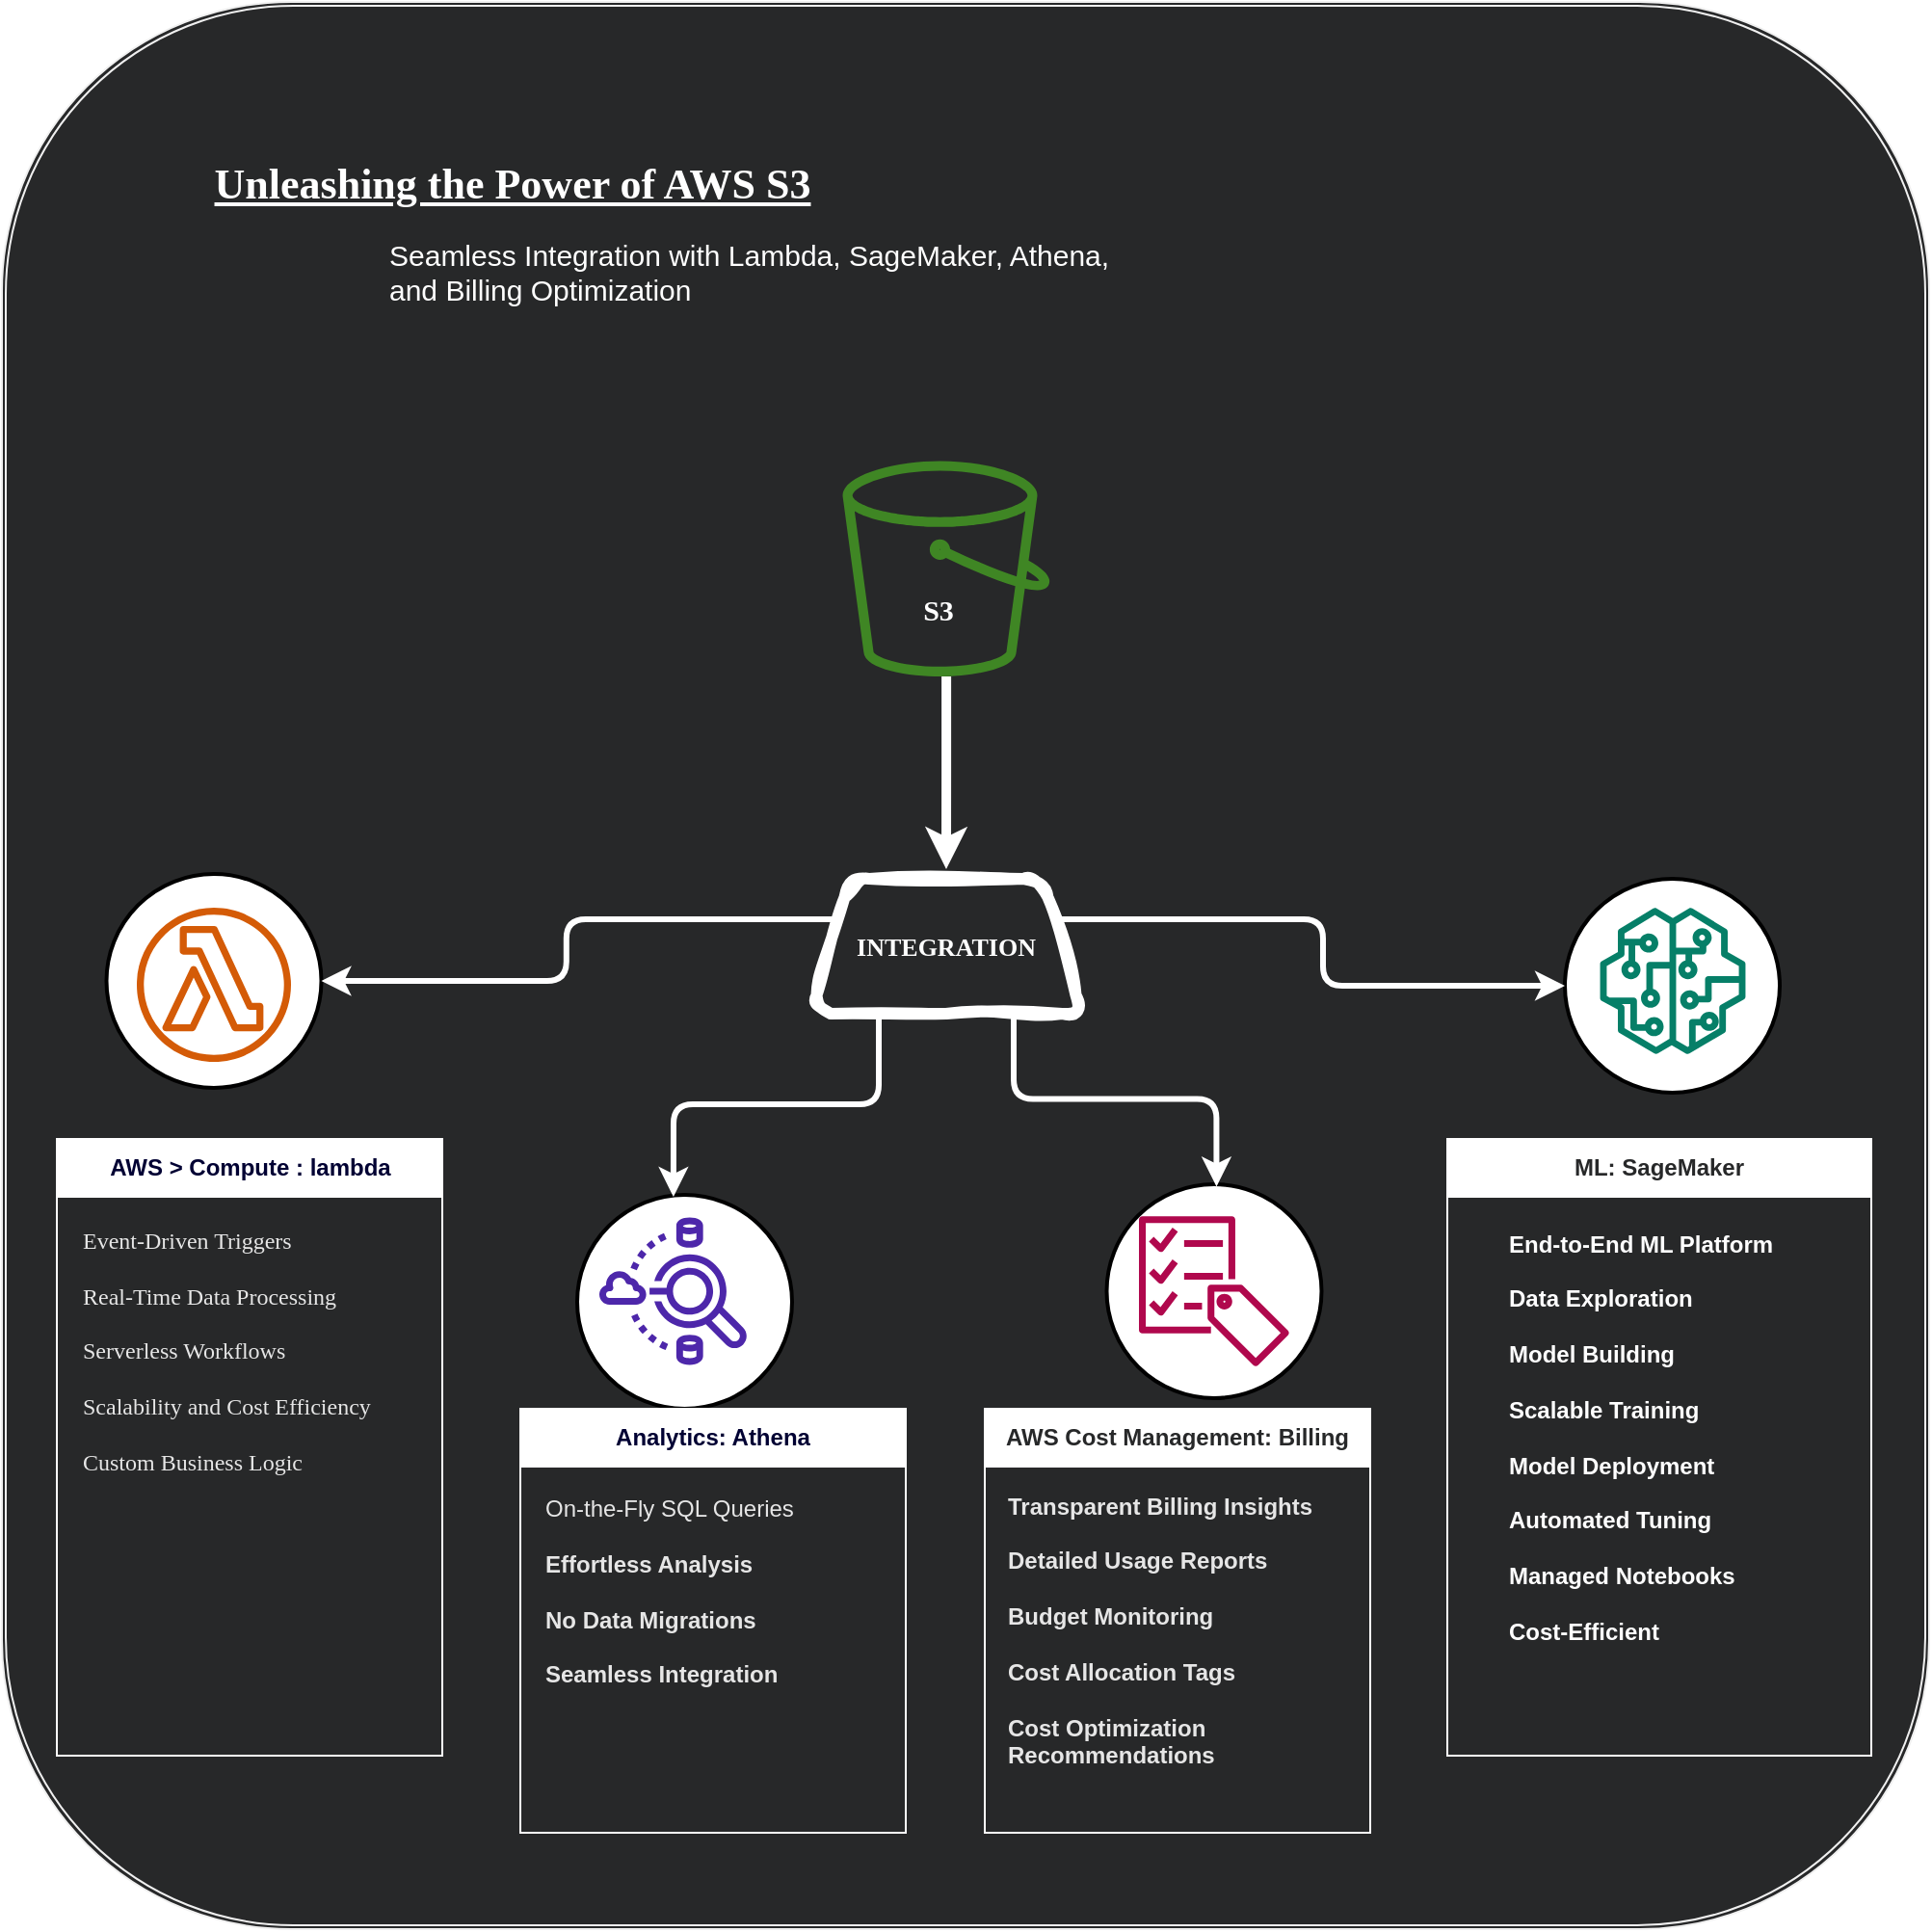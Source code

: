 <mxfile version="21.6.8" type="github">
  <diagram name="Page-1" id="5987fedf-629e-85c4-6858-42fee31821dd">
    <mxGraphModel dx="2887" dy="2639" grid="1" gridSize="10" guides="1" tooltips="1" connect="1" arrows="1" fold="1" page="1" pageScale="1.5" pageWidth="1169" pageHeight="826" background="none" math="0" shadow="0">
      <root>
        <mxCell id="0" style=";html=1;" />
        <mxCell id="1" style=";html=1;" parent="0" />
        <mxCell id="1y28jx78B81ABTf8jZqV-2" value="" style="shape=ext;double=1;rounded=1;whiteSpace=wrap;html=1;fillColor=#272829;strokeColor=#F0F0F0;" parent="1" vertex="1">
          <mxGeometry x="10" y="-110" width="1000" height="1000" as="geometry" />
        </mxCell>
        <mxCell id="2aweV3T2xqS6whoJP9f7-10" value="" style="shape=trapezoid;perimeter=trapezoidPerimeter;whiteSpace=wrap;html=1;fixedSize=1;fillColor=none;strokeColor=#FFFFFF;strokeWidth=6;perimeterSpacing=0;rounded=1;sketch=1;curveFitting=1;jiggle=2;shadow=0;" parent="1" vertex="1">
          <mxGeometry x="430" y="345" width="140" height="70" as="geometry" />
        </mxCell>
        <mxCell id="mxP638kjlEipobzDz_Bb-1" value="&lt;font style=&quot;background-color: rgb(39, 40, 41);&quot; size=&quot;1&quot; face=&quot;Verdana&quot; color=&quot;#ffffff&quot;&gt;&lt;b style=&quot;font-size: 13px;&quot;&gt;INTEGRATION&lt;/b&gt;&lt;/font&gt;" style="text;strokeColor=none;align=center;fillColor=none;html=1;verticalAlign=middle;whiteSpace=wrap;rounded=0;" vertex="1" parent="1">
          <mxGeometry x="470" y="365" width="60" height="30" as="geometry" />
        </mxCell>
        <mxCell id="mxP638kjlEipobzDz_Bb-10" value="" style="strokeWidth=2;html=1;shape=mxgraph.flowchart.start_2;whiteSpace=wrap;" vertex="1" parent="1">
          <mxGeometry x="821" y="345" width="111.5" height="111" as="geometry" />
        </mxCell>
        <mxCell id="mxP638kjlEipobzDz_Bb-9" value="" style="strokeWidth=2;html=1;shape=mxgraph.flowchart.start_2;whiteSpace=wrap;" vertex="1" parent="1">
          <mxGeometry x="583.25" y="503.5" width="111.5" height="111" as="geometry" />
        </mxCell>
        <mxCell id="mxP638kjlEipobzDz_Bb-8" value="" style="strokeWidth=2;html=1;shape=mxgraph.flowchart.start_2;whiteSpace=wrap;" vertex="1" parent="1">
          <mxGeometry x="64.25" y="342.5" width="111.5" height="111" as="geometry" />
        </mxCell>
        <mxCell id="mxP638kjlEipobzDz_Bb-5" value="" style="strokeWidth=2;html=1;shape=mxgraph.flowchart.start_2;whiteSpace=wrap;" vertex="1" parent="1">
          <mxGeometry x="308.5" y="509" width="111.5" height="111" as="geometry" />
        </mxCell>
        <mxCell id="VEYagePClK9msia7UN-8-8" value="&lt;div align=&quot;left&quot;&gt;&lt;font color=&quot;#e6e6e6&quot;&gt;&lt;span style=&quot;background-color: rgb(39, 40, 41);&quot;&gt;On-the-Fly SQL Queries&lt;/span&gt;&lt;/font&gt;&lt;/div&gt;&lt;div align=&quot;left&quot;&gt;&lt;font color=&quot;#e6e6e6&quot;&gt;&lt;span style=&quot;background-color: rgb(39, 40, 41);&quot;&gt;&lt;br&gt;&lt;/span&gt;&lt;/font&gt;&lt;/div&gt;&lt;div align=&quot;left&quot;&gt;&lt;font color=&quot;#e6e6e6&quot;&gt;&lt;strong style=&quot;background-color: rgb(39, 40, 41);&quot;&gt;Effortless Analysis&lt;/strong&gt;&lt;/font&gt;&lt;/div&gt;&lt;div align=&quot;left&quot;&gt;&lt;font color=&quot;#e6e6e6&quot;&gt;&lt;span style=&quot;background-color: rgb(39, 40, 41);&quot;&gt;&lt;strong&gt;&lt;br&gt;&lt;/strong&gt;&lt;/span&gt;&lt;/font&gt;&lt;/div&gt;&lt;div align=&quot;left&quot;&gt;&lt;font color=&quot;#e6e6e6&quot;&gt;&lt;strong style=&quot;background-color: rgb(39, 40, 41);&quot;&gt;No Data Migrations&lt;/strong&gt;&lt;/font&gt;&lt;/div&gt;&lt;div align=&quot;left&quot;&gt;&lt;font color=&quot;#e6e6e6&quot;&gt;&lt;span style=&quot;background-color: rgb(39, 40, 41);&quot;&gt;&lt;strong&gt;&lt;br&gt;&lt;/strong&gt;&lt;/span&gt;&lt;/font&gt;&lt;/div&gt;&lt;div align=&quot;left&quot;&gt;&lt;font color=&quot;#e6e6e6&quot;&gt;&lt;strong style=&quot;background-color: rgb(39, 40, 41);&quot;&gt;Seamless Integration&lt;/strong&gt;&lt;/font&gt;&lt;/div&gt;" style="text;strokeColor=none;align=left;fillColor=none;html=1;verticalAlign=middle;whiteSpace=wrap;rounded=0;" parent="1" vertex="1">
          <mxGeometry x="290" y="700" width="200" height="30" as="geometry" />
        </mxCell>
        <object label="&lt;font style=&quot;background-color: rgb(255, 255, 255);&quot; color=&quot;#000033&quot;&gt;Analytics: Athena&lt;/font&gt;" id="VEYagePClK9msia7UN-8-2">
          <mxCell style="swimlane;whiteSpace=wrap;html=1;startSize=30;strokeColor=#FFFFFF;" parent="1" vertex="1">
            <mxGeometry x="279" y="620" width="200" height="220" as="geometry" />
          </mxCell>
        </object>
        <mxCell id="2aweV3T2xqS6whoJP9f7-12" style="edgeStyle=orthogonalEdgeStyle;rounded=1;orthogonalLoop=1;jettySize=auto;html=1;exitX=0;exitY=0.25;exitDx=0;exitDy=0;strokeWidth=3;strokeColor=#FFFFFF;" parent="1" source="2aweV3T2xqS6whoJP9f7-10" target="mxP638kjlEipobzDz_Bb-8" edge="1">
          <mxGeometry relative="1" as="geometry">
            <mxPoint x="180" y="400" as="targetPoint" />
          </mxGeometry>
        </mxCell>
        <mxCell id="2aweV3T2xqS6whoJP9f7-13" style="edgeStyle=orthogonalEdgeStyle;rounded=1;orthogonalLoop=1;jettySize=auto;html=1;exitX=0.25;exitY=1;exitDx=0;exitDy=0;strokeWidth=3;strokeColor=#FFFFFF;entryX=0.448;entryY=0.009;entryDx=0;entryDy=0;entryPerimeter=0;" parent="1" source="2aweV3T2xqS6whoJP9f7-10" target="mxP638kjlEipobzDz_Bb-5" edge="1">
          <mxGeometry relative="1" as="geometry" />
        </mxCell>
        <mxCell id="2aweV3T2xqS6whoJP9f7-14" style="edgeStyle=orthogonalEdgeStyle;rounded=1;orthogonalLoop=1;jettySize=auto;html=1;exitX=0.75;exitY=1;exitDx=0;exitDy=0;strokeWidth=3;strokeColor=#FFFFFF;entryX=0.511;entryY=0.011;entryDx=0;entryDy=0;entryPerimeter=0;" parent="1" source="2aweV3T2xqS6whoJP9f7-10" target="mxP638kjlEipobzDz_Bb-9" edge="1">
          <mxGeometry relative="1" as="geometry">
            <mxPoint x="640" y="500" as="targetPoint" />
          </mxGeometry>
        </mxCell>
        <mxCell id="2aweV3T2xqS6whoJP9f7-15" style="edgeStyle=orthogonalEdgeStyle;rounded=1;orthogonalLoop=1;jettySize=auto;html=1;exitX=1;exitY=0.25;exitDx=0;exitDy=0;strokeColor=#FFFFFF;strokeWidth=3;" parent="1" source="2aweV3T2xqS6whoJP9f7-10" target="mxP638kjlEipobzDz_Bb-10" edge="1">
          <mxGeometry relative="1" as="geometry">
            <mxPoint x="810" y="398" as="targetPoint" />
          </mxGeometry>
        </mxCell>
        <mxCell id="1y28jx78B81ABTf8jZqV-3" value="&lt;font style=&quot;font-size: 22px;&quot; color=&quot;#ffffff&quot;&gt;&lt;u&gt;&lt;b&gt;Unleashing the Power of AWS S3&lt;br&gt;&lt;/b&gt;&lt;/u&gt;&lt;/font&gt;" style="text;strokeColor=none;align=center;fillColor=none;html=1;verticalAlign=middle;whiteSpace=wrap;rounded=0;fontFamily=Times New Roman;" parent="1" vertex="1">
          <mxGeometry x="60" y="-110" width="430" height="190" as="geometry" />
        </mxCell>
        <mxCell id="1y28jx78B81ABTf8jZqV-5" value="&lt;div style=&quot;font-size: 15px;&quot; align=&quot;left&quot;&gt;&lt;font style=&quot;font-size: 15px;&quot; color=&quot;#ffffff&quot;&gt;Seamless Integration with Lambda, SageMaker, Athena, and Billing Optimization&lt;/font&gt;&lt;/div&gt;" style="text;strokeColor=none;align=left;fillColor=none;html=1;verticalAlign=middle;whiteSpace=wrap;rounded=0;" parent="1" vertex="1">
          <mxGeometry x="209" y="20" width="391" height="20" as="geometry" />
        </mxCell>
        <mxCell id="2aweV3T2xqS6whoJP9f7-17" value="" style="edgeStyle=orthogonalEdgeStyle;rounded=0;orthogonalLoop=1;jettySize=auto;html=1;strokeColor=#FFFFFF;strokeWidth=5;" parent="1" source="1y28jx78B81ABTf8jZqV-6" edge="1">
          <mxGeometry relative="1" as="geometry">
            <mxPoint x="500" y="340" as="targetPoint" />
          </mxGeometry>
        </mxCell>
        <mxCell id="1y28jx78B81ABTf8jZqV-6" value="" style="sketch=0;outlineConnect=0;fontColor=#232F3E;gradientColor=none;fillColor=#3F8624;strokeColor=none;dashed=0;verticalLabelPosition=bottom;verticalAlign=top;align=center;html=1;fontSize=12;fontStyle=0;aspect=fixed;pointerEvents=1;shape=mxgraph.aws4.bucket;" parent="1" vertex="1">
          <mxGeometry x="446.25" y="128.2" width="107.5" height="111.8" as="geometry" />
        </mxCell>
        <mxCell id="2aweV3T2xqS6whoJP9f7-6" value="" style="sketch=0;outlineConnect=0;fontColor=#232F3E;gradientColor=none;fillColor=#D45B07;strokeColor=none;dashed=0;verticalLabelPosition=bottom;verticalAlign=top;align=center;html=1;fontSize=12;fontStyle=0;aspect=fixed;pointerEvents=1;shape=mxgraph.aws4.lambda_function;" parent="1" vertex="1">
          <mxGeometry x="80" y="360" width="80" height="80" as="geometry" />
        </mxCell>
        <mxCell id="2aweV3T2xqS6whoJP9f7-7" value="" style="sketch=0;outlineConnect=0;fontColor=#232F3E;gradientColor=none;fillColor=#067F68;strokeColor=none;dashed=0;verticalLabelPosition=bottom;verticalAlign=top;align=center;html=1;fontSize=12;fontStyle=0;aspect=fixed;pointerEvents=1;shape=mxgraph.aws4.sagemaker_model;" parent="1" vertex="1">
          <mxGeometry x="839" y="360" width="76" height="76" as="geometry" />
        </mxCell>
        <mxCell id="2aweV3T2xqS6whoJP9f7-8" value="" style="sketch=0;outlineConnect=0;fontColor=#232F3E;gradientColor=none;fillColor=#4D27AA;strokeColor=none;dashed=0;verticalLabelPosition=bottom;verticalAlign=top;align=center;html=1;fontSize=12;fontStyle=0;aspect=fixed;pointerEvents=1;shape=mxgraph.aws4.athena_data_source_connectors;" parent="1" vertex="1">
          <mxGeometry x="320" y="520" width="77" height="78" as="geometry" />
        </mxCell>
        <mxCell id="2aweV3T2xqS6whoJP9f7-9" value="" style="sketch=0;outlineConnect=0;fontColor=#232F3E;gradientColor=none;fillColor=#B0084D;strokeColor=none;dashed=0;verticalLabelPosition=bottom;verticalAlign=top;align=center;html=1;fontSize=12;fontStyle=0;aspect=fixed;pointerEvents=1;shape=mxgraph.aws4.checklist_cost;" parent="1" vertex="1">
          <mxGeometry x="600" y="520" width="78" height="78" as="geometry" />
        </mxCell>
        <object label="&lt;font style=&quot;background-color: rgb(255, 255, 255);&quot; color=&quot;#000033&quot;&gt;AWS &amp;gt; Compute : lambda&lt;/font&gt;" id="VEYagePClK9msia7UN-8-1">
          <mxCell style="swimlane;whiteSpace=wrap;html=1;startSize=30;strokeColor=#FFFFFF;" parent="1" vertex="1">
            <mxGeometry x="38.5" y="480" width="200" height="320" as="geometry" />
          </mxCell>
        </object>
        <mxCell id="VEYagePClK9msia7UN-8-7" value="&lt;div align=&quot;left&quot;&gt;&lt;font style=&quot;background-color: rgb(39, 40, 41);&quot; face=&quot;Verdana&quot; color=&quot;#e6e6e6&quot;&gt;Event-Driven Triggers&lt;/font&gt;&lt;/div&gt;&lt;div align=&quot;left&quot;&gt;&lt;font style=&quot;background-color: rgb(39, 40, 41);&quot; face=&quot;Verdana&quot; color=&quot;#e6e6e6&quot;&gt;&lt;br&gt;&lt;/font&gt;&lt;/div&gt;&lt;div align=&quot;left&quot;&gt;&lt;font style=&quot;background-color: rgb(39, 40, 41);&quot; face=&quot;Verdana&quot; color=&quot;#e6e6e6&quot;&gt;Real-Time Data Processing&lt;/font&gt;&lt;/div&gt;&lt;div align=&quot;left&quot;&gt;&lt;font style=&quot;background-color: rgb(39, 40, 41);&quot; face=&quot;Verdana&quot; color=&quot;#e6e6e6&quot;&gt;&lt;br&gt;&lt;/font&gt;&lt;/div&gt;&lt;div align=&quot;left&quot;&gt;&lt;font style=&quot;background-color: rgb(39, 40, 41);&quot; face=&quot;Verdana&quot; color=&quot;#e6e6e6&quot;&gt;Serverless Workflows&lt;/font&gt;&lt;/div&gt;&lt;div align=&quot;left&quot;&gt;&lt;font style=&quot;background-color: rgb(39, 40, 41);&quot; face=&quot;Verdana&quot; color=&quot;#e6e6e6&quot;&gt;&lt;br&gt;&lt;/font&gt;&lt;/div&gt;&lt;div align=&quot;left&quot;&gt;&lt;font style=&quot;background-color: rgb(39, 40, 41);&quot; face=&quot;Verdana&quot; color=&quot;#e6e6e6&quot;&gt;Scalability and Cost Efficiency&lt;/font&gt;&lt;/div&gt;&lt;div align=&quot;left&quot;&gt;&lt;font style=&quot;background-color: rgb(39, 40, 41);&quot; face=&quot;Verdana&quot; color=&quot;#e6e6e6&quot;&gt;&lt;br&gt;&lt;/font&gt;&lt;/div&gt;&lt;div align=&quot;left&quot;&gt;&lt;font style=&quot;background-color: rgb(39, 40, 41);&quot; face=&quot;Verdana&quot; color=&quot;#e6e6e6&quot;&gt;Custom Business Logic&lt;/font&gt;&lt;/div&gt;" style="text;strokeColor=none;align=left;fillColor=none;html=1;verticalAlign=middle;whiteSpace=wrap;rounded=0;" parent="VEYagePClK9msia7UN-8-1" vertex="1">
          <mxGeometry x="11.5" y="95" width="200" height="30" as="geometry" />
        </mxCell>
        <object label="&lt;font style=&quot;background-color: rgb(255, 255, 255);&quot; color=&quot;#272829&quot;&gt;ML: SageMaker&lt;/font&gt;" id="VEYagePClK9msia7UN-8-3">
          <mxCell style="swimlane;whiteSpace=wrap;html=1;startSize=30;strokeColor=#FFFFFF;" parent="1" vertex="1">
            <mxGeometry x="760" y="480" width="220" height="320" as="geometry" />
          </mxCell>
        </object>
        <mxCell id="VEYagePClK9msia7UN-8-10" value="&lt;div&gt;&lt;font color=&quot;#ffffff&quot;&gt;&lt;strong style=&quot;background-color: rgb(39, 40, 41);&quot;&gt;End-to-End ML Platform&lt;/strong&gt;&lt;/font&gt;&lt;/div&gt;&lt;div&gt;&lt;font color=&quot;#ffffff&quot;&gt;&lt;span style=&quot;background-color: rgb(39, 40, 41);&quot;&gt;&lt;strong&gt;&lt;br&gt;&lt;/strong&gt;&lt;/span&gt;&lt;/font&gt;&lt;/div&gt;&lt;div&gt;&lt;font color=&quot;#ffffff&quot;&gt;&lt;strong style=&quot;background-color: rgb(39, 40, 41);&quot;&gt;Data Exploration&lt;/strong&gt;&lt;/font&gt;&lt;/div&gt;&lt;div&gt;&lt;font color=&quot;#ffffff&quot;&gt;&lt;span style=&quot;background-color: rgb(39, 40, 41);&quot;&gt;&lt;strong&gt;&lt;br&gt;&lt;/strong&gt;&lt;/span&gt;&lt;/font&gt;&lt;/div&gt;&lt;div&gt;&lt;font color=&quot;#ffffff&quot;&gt;&lt;strong style=&quot;background-color: rgb(39, 40, 41);&quot;&gt;Model Building&lt;/strong&gt;&lt;/font&gt;&lt;/div&gt;&lt;div&gt;&lt;font color=&quot;#ffffff&quot;&gt;&lt;span style=&quot;background-color: rgb(39, 40, 41);&quot;&gt;&lt;strong&gt;&lt;br&gt;&lt;/strong&gt;&lt;/span&gt;&lt;/font&gt;&lt;/div&gt;&lt;div&gt;&lt;font color=&quot;#ffffff&quot;&gt;&lt;strong style=&quot;background-color: rgb(39, 40, 41);&quot;&gt;Scalable Training&lt;/strong&gt;&lt;/font&gt;&lt;/div&gt;&lt;div&gt;&lt;font color=&quot;#ffffff&quot;&gt;&lt;span style=&quot;background-color: rgb(39, 40, 41);&quot;&gt;&lt;strong&gt;&lt;br&gt;&lt;/strong&gt;&lt;/span&gt;&lt;/font&gt;&lt;/div&gt;&lt;div&gt;&lt;font color=&quot;#ffffff&quot;&gt;&lt;strong style=&quot;background-color: rgb(39, 40, 41);&quot;&gt;Model Deployment&lt;/strong&gt;&lt;/font&gt;&lt;/div&gt;&lt;div&gt;&lt;font color=&quot;#ffffff&quot;&gt;&lt;span style=&quot;background-color: rgb(39, 40, 41);&quot;&gt;&lt;strong&gt;&lt;br&gt;&lt;/strong&gt;&lt;/span&gt;&lt;/font&gt;&lt;/div&gt;&lt;div&gt;&lt;font color=&quot;#ffffff&quot;&gt;&lt;strong style=&quot;background-color: rgb(39, 40, 41);&quot;&gt;Automated Tuning&lt;/strong&gt;&lt;/font&gt;&lt;/div&gt;&lt;div&gt;&lt;font color=&quot;#ffffff&quot;&gt;&lt;span style=&quot;background-color: rgb(39, 40, 41);&quot;&gt;&lt;strong&gt;&lt;br&gt;&lt;/strong&gt;&lt;/span&gt;&lt;/font&gt;&lt;/div&gt;&lt;div&gt;&lt;font color=&quot;#ffffff&quot;&gt;&lt;strong style=&quot;background-color: rgb(39, 40, 41);&quot;&gt;Managed Notebooks&lt;/strong&gt;&lt;/font&gt;&lt;/div&gt;&lt;div&gt;&lt;font color=&quot;#ffffff&quot;&gt;&lt;span style=&quot;background-color: rgb(39, 40, 41);&quot;&gt;&lt;strong&gt;&lt;br&gt;&lt;/strong&gt;&lt;/span&gt;&lt;/font&gt;&lt;/div&gt;&lt;div&gt;&lt;font color=&quot;#ffffff&quot;&gt;&lt;strong style=&quot;background-color: rgb(39, 40, 41);&quot;&gt;Cost-Efficient&lt;/strong&gt;&lt;/font&gt;&lt;/div&gt;" style="text;strokeColor=none;align=left;fillColor=none;html=1;verticalAlign=middle;whiteSpace=wrap;rounded=0;" parent="VEYagePClK9msia7UN-8-3" vertex="1">
          <mxGeometry x="30" y="140" width="200" height="30" as="geometry" />
        </mxCell>
        <object label="&lt;font style=&quot;background-color: rgb(255, 255, 255);&quot; color=&quot;#272829&quot;&gt;AWS Cost Management: Billing&lt;/font&gt;" id="VEYagePClK9msia7UN-8-5">
          <mxCell style="swimlane;whiteSpace=wrap;html=1;startSize=30;strokeColor=#FFFFFF;" parent="1" vertex="1">
            <mxGeometry x="520" y="620" width="200" height="220" as="geometry" />
          </mxCell>
        </object>
        <mxCell id="VEYagePClK9msia7UN-8-9" value="&lt;div&gt;&lt;font color=&quot;#e6e6e6&quot;&gt;&lt;strong style=&quot;background-color: rgb(39, 40, 41);&quot;&gt;Transparent Billing Insights&lt;/strong&gt;&lt;/font&gt;&lt;/div&gt;&lt;div&gt;&lt;font color=&quot;#e6e6e6&quot;&gt;&lt;span style=&quot;background-color: rgb(39, 40, 41);&quot;&gt;&lt;strong&gt;&lt;br&gt;&lt;/strong&gt;&lt;/span&gt;&lt;/font&gt;&lt;/div&gt;&lt;div&gt;&lt;font color=&quot;#e6e6e6&quot;&gt;&lt;strong style=&quot;background-color: rgb(39, 40, 41);&quot;&gt;Detailed Usage Reports&lt;/strong&gt;&lt;/font&gt;&lt;/div&gt;&lt;div&gt;&lt;font color=&quot;#e6e6e6&quot;&gt;&lt;span style=&quot;background-color: rgb(39, 40, 41);&quot;&gt;&lt;strong&gt;&lt;br&gt;&lt;/strong&gt;&lt;/span&gt;&lt;/font&gt;&lt;/div&gt;&lt;div&gt;&lt;font color=&quot;#e6e6e6&quot;&gt;&lt;strong style=&quot;background-color: rgb(39, 40, 41);&quot;&gt;Budget Monitoring&lt;/strong&gt;&lt;/font&gt;&lt;/div&gt;&lt;div&gt;&lt;font color=&quot;#e6e6e6&quot;&gt;&lt;span style=&quot;background-color: rgb(39, 40, 41);&quot;&gt;&lt;strong&gt;&lt;br&gt;&lt;/strong&gt;&lt;/span&gt;&lt;/font&gt;&lt;/div&gt;&lt;div&gt;&lt;font color=&quot;#e6e6e6&quot;&gt;&lt;strong style=&quot;background-color: rgb(39, 40, 41);&quot;&gt;Cost Allocation Tags&lt;/strong&gt;&lt;/font&gt;&lt;/div&gt;&lt;div&gt;&lt;font color=&quot;#e6e6e6&quot;&gt;&lt;span style=&quot;background-color: rgb(39, 40, 41);&quot;&gt;&lt;strong&gt;&lt;br&gt;&lt;/strong&gt;&lt;/span&gt;&lt;/font&gt;&lt;/div&gt;&lt;div&gt;&lt;font color=&quot;#e6e6e6&quot;&gt;&lt;strong style=&quot;background-color: rgb(39, 40, 41);&quot;&gt;Cost Optimization Recommendations&lt;/strong&gt;&lt;/font&gt;&lt;/div&gt;" style="text;strokeColor=none;align=left;fillColor=none;html=1;verticalAlign=middle;whiteSpace=wrap;rounded=0;" parent="VEYagePClK9msia7UN-8-5" vertex="1">
          <mxGeometry x="10" y="100" width="200" height="30" as="geometry" />
        </mxCell>
        <mxCell id="mxP638kjlEipobzDz_Bb-12" value="&lt;div&gt;&lt;font size=&quot;1&quot; color=&quot;#ffffff&quot;&gt;&lt;b&gt;&lt;font style=&quot;font-size: 15px;&quot; face=&quot;Verdana&quot;&gt;S3&lt;/font&gt;&lt;/b&gt;&lt;/font&gt;&lt;/div&gt;" style="text;strokeColor=none;align=center;fillColor=none;html=1;verticalAlign=middle;whiteSpace=wrap;rounded=0;" vertex="1" parent="1">
          <mxGeometry x="446.25" y="180" width="100" height="50" as="geometry" />
        </mxCell>
      </root>
    </mxGraphModel>
  </diagram>
</mxfile>
